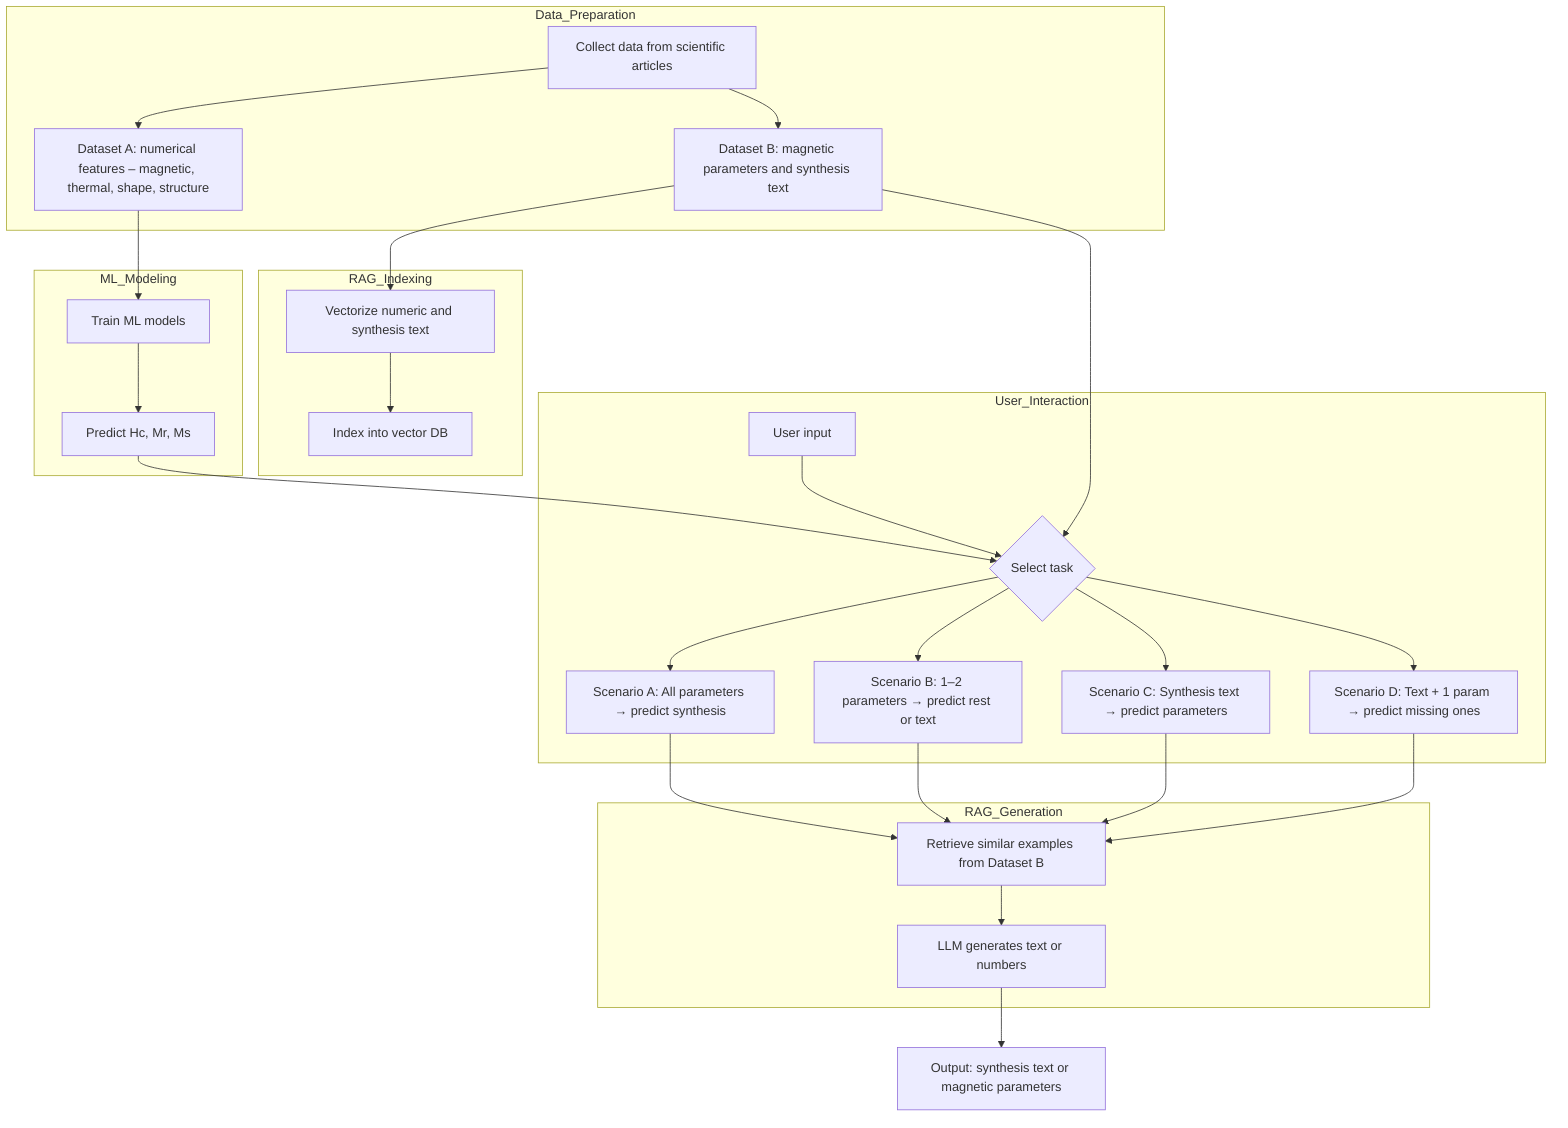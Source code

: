flowchart TD

  %% === DATA COLLECTION ===
  subgraph Data_Preparation
    A1[Collect data from scientific articles]
    A2[Dataset A: numerical features – magnetic, thermal, shape, structure]
    A3[Dataset B: magnetic parameters and synthesis text]
    A1 --> A2
    A1 --> A3
  end

  %% === MACHINE LEARNING ===
  subgraph ML_Modeling
    B1[Train ML models]
    B2[Predict Hc, Mr, Ms]
    A2 --> B1 --> B2
  end

  %% === RAG SETUP ===
  subgraph RAG_Indexing
    C1[Vectorize numeric and synthesis text]
    C2[Index into vector DB]
    A3 --> C1 --> C2
  end

  %% === USER INTERACTION ===
  subgraph User_Interaction
    D1[User input]
    D2{Select task}
    D1 --> D2
    B2 --> D2
    A3 --> D2

    E1[Scenario A: All parameters → predict synthesis]
    E2[Scenario B: 1–2 parameters → predict rest or text]
    E3[Scenario C: Synthesis text → predict parameters]
    E4[Scenario D: Text + 1 param → predict missing ones]

    D2 --> E1
    D2 --> E2
    D2 --> E3
    D2 --> E4
  end

  %% === RAG PROCESSING ===
  subgraph RAG_Generation
    F1[Retrieve similar examples from Dataset B]
    F2[LLM generates text or numbers]
    E1 --> F1
    E2 --> F1
    E3 --> F1
    E4 --> F1
    F1 --> F2
  end

  %% === OUTPUT ===
  G1[Output: synthesis text or magnetic parameters]
  F2 --> G1